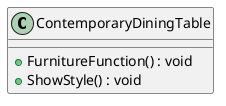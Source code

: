 @startuml
class ContemporaryDiningTable {
    + FurnitureFunction() : void
    + ShowStyle() : void
}
@enduml
